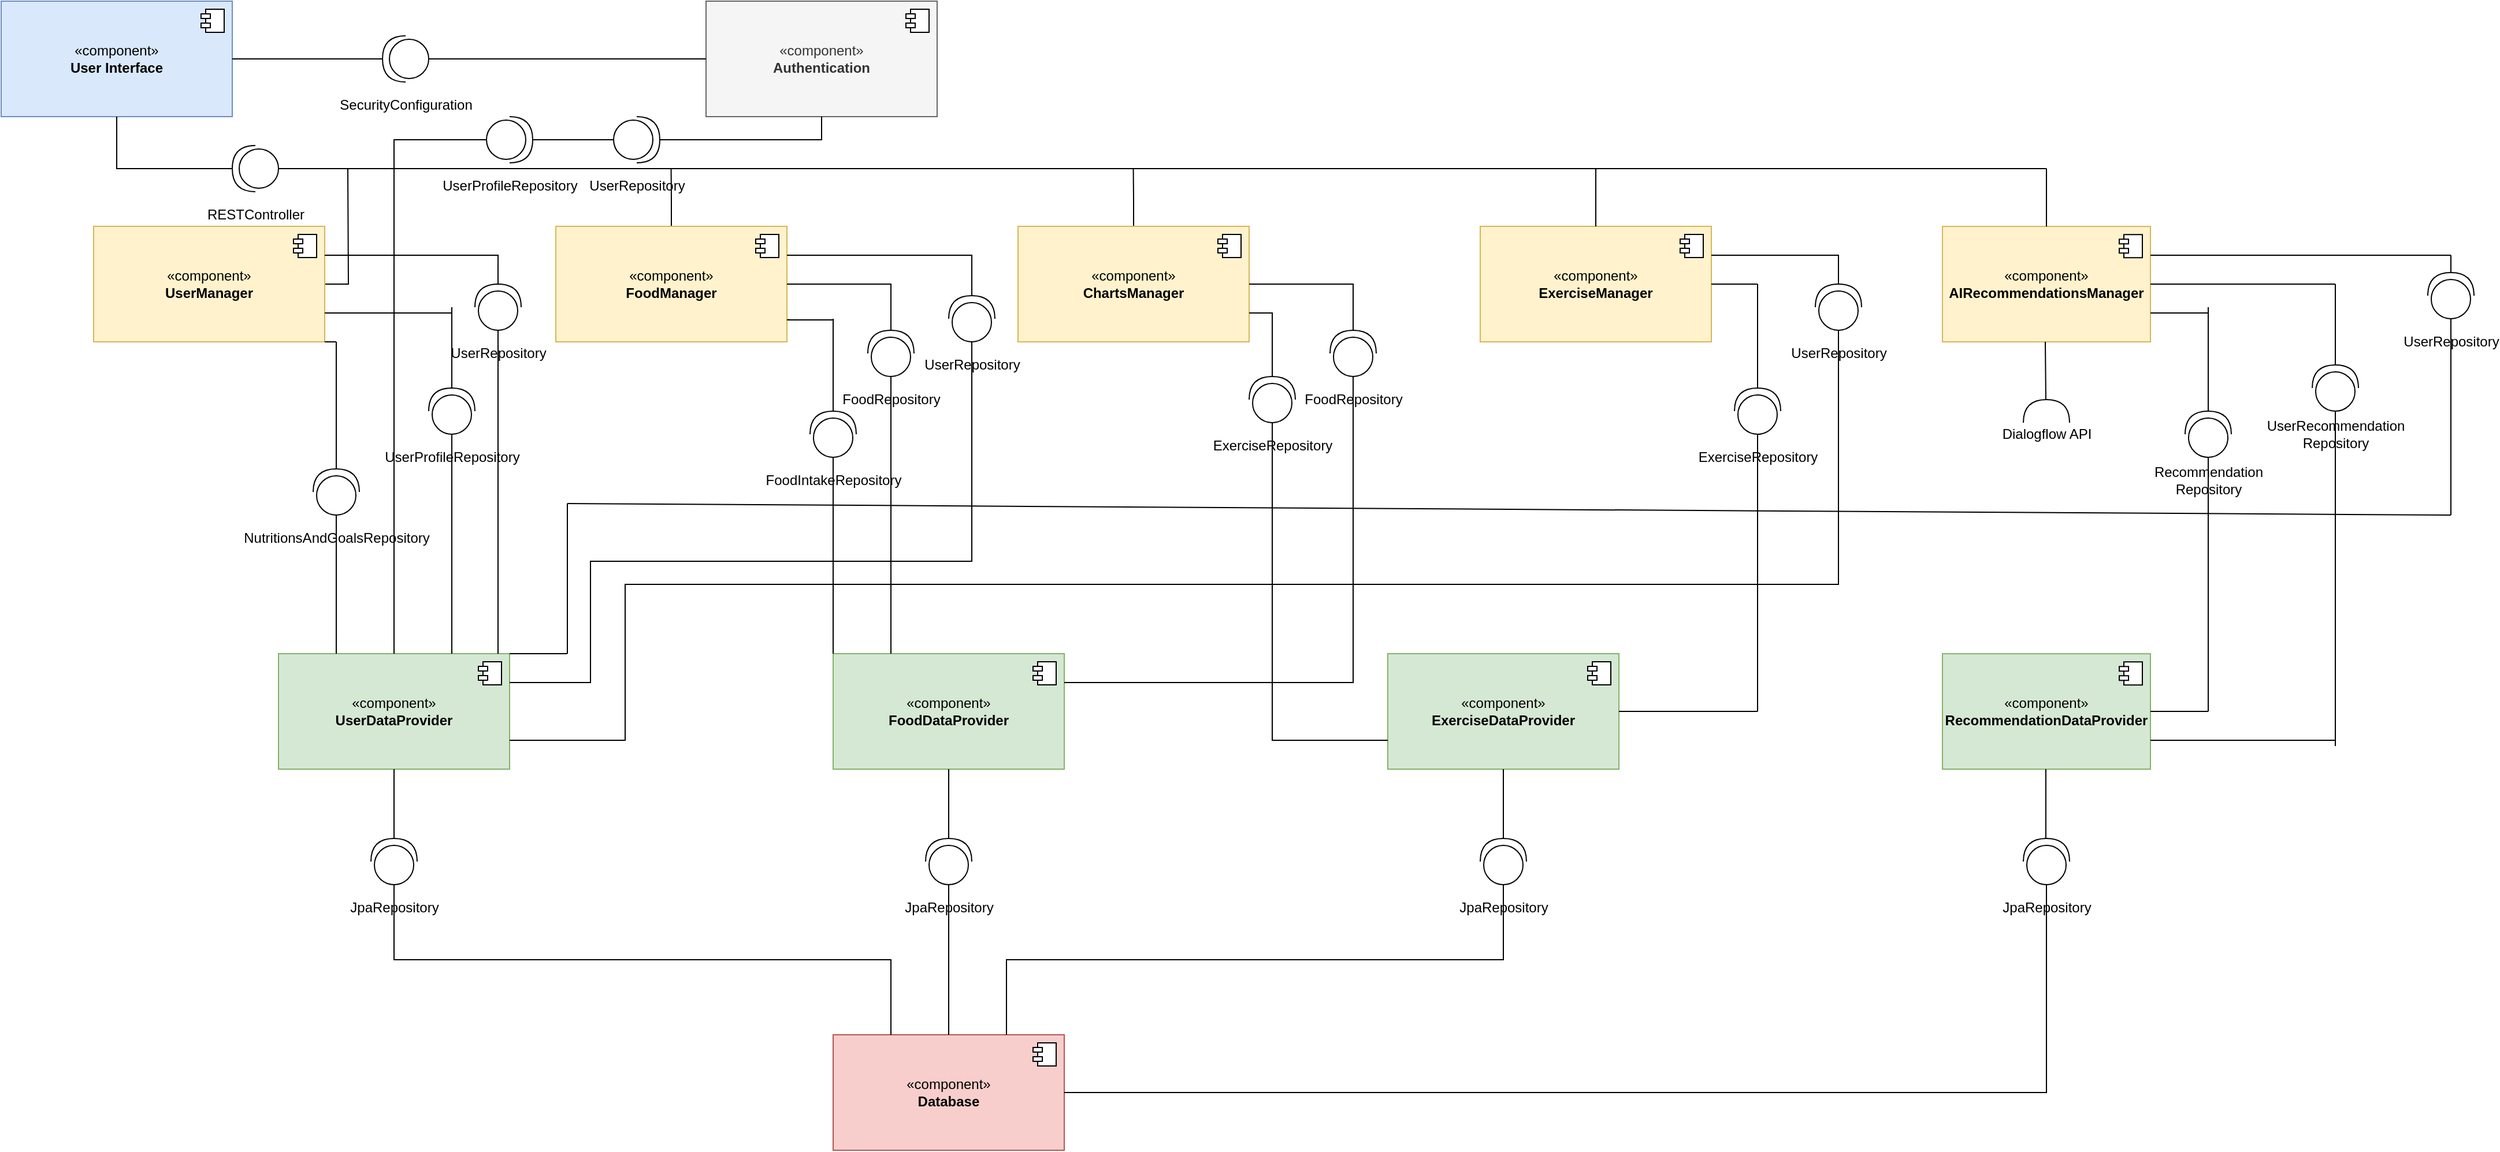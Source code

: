 <mxfile version="26.2.5">
  <diagram id="W-_S0TgXM_Pne7oA69qr" name="Page-1">
    <mxGraphModel dx="1740" dy="892" grid="1" gridSize="10" guides="1" tooltips="1" connect="1" arrows="1" fold="1" page="1" pageScale="1" pageWidth="850" pageHeight="1100" math="0" shadow="0">
      <root>
        <mxCell id="0" />
        <mxCell id="1" parent="0" />
        <mxCell id="nU1_TpeF0YKuHkKU2EZd-1" value="«component»&lt;br&gt;&lt;b&gt;User Interface&lt;br&gt;&lt;/b&gt;" style="html=1;dropTarget=0;whiteSpace=wrap;fillColor=#dae8fc;strokeColor=#6c8ebf;" parent="1" vertex="1">
          <mxGeometry x="40" y="35" width="200" height="100" as="geometry" />
        </mxCell>
        <mxCell id="nU1_TpeF0YKuHkKU2EZd-2" value="" style="shape=module;jettyWidth=8;jettyHeight=4;" parent="nU1_TpeF0YKuHkKU2EZd-1" vertex="1">
          <mxGeometry x="1" width="20" height="20" relative="1" as="geometry">
            <mxPoint x="-27" y="7" as="offset" />
          </mxGeometry>
        </mxCell>
        <mxCell id="nU1_TpeF0YKuHkKU2EZd-3" value="«component»&lt;br&gt;&lt;b&gt;User&lt;/b&gt;&lt;b style=&quot;border-color: var(--border-color);&quot;&gt;DataProvider&lt;/b&gt;&lt;b&gt;&lt;br&gt;&lt;/b&gt;" style="html=1;dropTarget=0;whiteSpace=wrap;fillColor=#d5e8d4;strokeColor=#82b366;" parent="1" vertex="1">
          <mxGeometry x="280" y="600" width="200" height="100" as="geometry" />
        </mxCell>
        <mxCell id="nU1_TpeF0YKuHkKU2EZd-4" value="" style="shape=module;jettyWidth=8;jettyHeight=4;" parent="nU1_TpeF0YKuHkKU2EZd-3" vertex="1">
          <mxGeometry x="1" width="20" height="20" relative="1" as="geometry">
            <mxPoint x="-27" y="7" as="offset" />
          </mxGeometry>
        </mxCell>
        <mxCell id="nU1_TpeF0YKuHkKU2EZd-5" value="«component»&lt;br&gt;&lt;b style=&quot;border-color: var(--border-color);&quot;&gt;FoodDataProvider&lt;/b&gt;&lt;b&gt;&lt;br&gt;&lt;/b&gt;" style="html=1;dropTarget=0;whiteSpace=wrap;fillColor=#d5e8d4;strokeColor=#82b366;" parent="1" vertex="1">
          <mxGeometry x="760" y="600" width="200" height="100" as="geometry" />
        </mxCell>
        <mxCell id="nU1_TpeF0YKuHkKU2EZd-6" value="" style="shape=module;jettyWidth=8;jettyHeight=4;" parent="nU1_TpeF0YKuHkKU2EZd-5" vertex="1">
          <mxGeometry x="1" width="20" height="20" relative="1" as="geometry">
            <mxPoint x="-27" y="7" as="offset" />
          </mxGeometry>
        </mxCell>
        <mxCell id="nU1_TpeF0YKuHkKU2EZd-7" value="«component»&lt;br&gt;&lt;b style=&quot;border-color: var(--border-color);&quot;&gt;ExerciseDataProvider&lt;/b&gt;&lt;b&gt;&lt;br&gt;&lt;/b&gt;" style="html=1;dropTarget=0;whiteSpace=wrap;fillColor=#d5e8d4;strokeColor=#82b366;" parent="1" vertex="1">
          <mxGeometry x="1240" y="600" width="200" height="100" as="geometry" />
        </mxCell>
        <mxCell id="nU1_TpeF0YKuHkKU2EZd-8" value="" style="shape=module;jettyWidth=8;jettyHeight=4;" parent="nU1_TpeF0YKuHkKU2EZd-7" vertex="1">
          <mxGeometry x="1" width="20" height="20" relative="1" as="geometry">
            <mxPoint x="-27" y="7" as="offset" />
          </mxGeometry>
        </mxCell>
        <mxCell id="nU1_TpeF0YKuHkKU2EZd-9" value="«component»&lt;br&gt;&lt;b&gt;Database&lt;br&gt;&lt;/b&gt;" style="html=1;dropTarget=0;whiteSpace=wrap;fillColor=#f8cecc;strokeColor=#b85450;" parent="1" vertex="1">
          <mxGeometry x="760" y="930" width="200" height="100" as="geometry" />
        </mxCell>
        <mxCell id="nU1_TpeF0YKuHkKU2EZd-10" value="" style="shape=module;jettyWidth=8;jettyHeight=4;" parent="nU1_TpeF0YKuHkKU2EZd-9" vertex="1">
          <mxGeometry x="1" width="20" height="20" relative="1" as="geometry">
            <mxPoint x="-27" y="7" as="offset" />
          </mxGeometry>
        </mxCell>
        <mxCell id="nU1_TpeF0YKuHkKU2EZd-11" style="edgeStyle=orthogonalEdgeStyle;rounded=0;orthogonalLoop=1;jettySize=auto;html=1;exitX=1;exitY=0.5;exitDx=0;exitDy=0;endArrow=none;endFill=0;" parent="1" source="nU1_TpeF0YKuHkKU2EZd-12" edge="1">
          <mxGeometry relative="1" as="geometry">
            <mxPoint x="340" y="180" as="targetPoint" />
          </mxGeometry>
        </mxCell>
        <mxCell id="nU1_TpeF0YKuHkKU2EZd-12" value="«component»&lt;br&gt;&lt;b&gt;UserManager&lt;br&gt;&lt;/b&gt;" style="html=1;dropTarget=0;whiteSpace=wrap;fillColor=#fff2cc;strokeColor=#d6b656;" parent="1" vertex="1">
          <mxGeometry x="120" y="230" width="200" height="100" as="geometry" />
        </mxCell>
        <mxCell id="nU1_TpeF0YKuHkKU2EZd-13" value="" style="shape=module;jettyWidth=8;jettyHeight=4;" parent="nU1_TpeF0YKuHkKU2EZd-12" vertex="1">
          <mxGeometry x="1" width="20" height="20" relative="1" as="geometry">
            <mxPoint x="-27" y="7" as="offset" />
          </mxGeometry>
        </mxCell>
        <mxCell id="nU1_TpeF0YKuHkKU2EZd-14" style="edgeStyle=orthogonalEdgeStyle;rounded=0;orthogonalLoop=1;jettySize=auto;html=1;exitX=0.5;exitY=0;exitDx=0;exitDy=0;endArrow=none;endFill=0;" parent="1" source="nU1_TpeF0YKuHkKU2EZd-15" edge="1">
          <mxGeometry relative="1" as="geometry">
            <mxPoint x="619.769" y="180" as="targetPoint" />
          </mxGeometry>
        </mxCell>
        <mxCell id="nU1_TpeF0YKuHkKU2EZd-15" value="«component»&lt;br&gt;&lt;b&gt;FoodManager&lt;br&gt;&lt;/b&gt;" style="html=1;dropTarget=0;whiteSpace=wrap;fillColor=#fff2cc;strokeColor=#d6b656;" parent="1" vertex="1">
          <mxGeometry x="520" y="230" width="200" height="100" as="geometry" />
        </mxCell>
        <mxCell id="nU1_TpeF0YKuHkKU2EZd-16" value="" style="shape=module;jettyWidth=8;jettyHeight=4;" parent="nU1_TpeF0YKuHkKU2EZd-15" vertex="1">
          <mxGeometry x="1" width="20" height="20" relative="1" as="geometry">
            <mxPoint x="-27" y="7" as="offset" />
          </mxGeometry>
        </mxCell>
        <mxCell id="nU1_TpeF0YKuHkKU2EZd-17" style="edgeStyle=orthogonalEdgeStyle;rounded=0;orthogonalLoop=1;jettySize=auto;html=1;exitX=0.5;exitY=0;exitDx=0;exitDy=0;endArrow=none;endFill=0;" parent="1" source="nU1_TpeF0YKuHkKU2EZd-18" edge="1">
          <mxGeometry relative="1" as="geometry">
            <mxPoint x="1019.769" y="180" as="targetPoint" />
          </mxGeometry>
        </mxCell>
        <mxCell id="nU1_TpeF0YKuHkKU2EZd-18" value="«component»&lt;br&gt;&lt;b&gt;ChartsManager&lt;br&gt;&lt;/b&gt;" style="html=1;dropTarget=0;whiteSpace=wrap;fillColor=#fff2cc;strokeColor=#d6b656;" parent="1" vertex="1">
          <mxGeometry x="920" y="230" width="200" height="100" as="geometry" />
        </mxCell>
        <mxCell id="nU1_TpeF0YKuHkKU2EZd-19" value="" style="shape=module;jettyWidth=8;jettyHeight=4;" parent="nU1_TpeF0YKuHkKU2EZd-18" vertex="1">
          <mxGeometry x="1" width="20" height="20" relative="1" as="geometry">
            <mxPoint x="-27" y="7" as="offset" />
          </mxGeometry>
        </mxCell>
        <mxCell id="nU1_TpeF0YKuHkKU2EZd-20" value="«component»&lt;br&gt;&lt;b&gt;Authentication&lt;/b&gt;" style="html=1;dropTarget=0;whiteSpace=wrap;fillColor=#f5f5f5;strokeColor=#666666;fontColor=#333333;" parent="1" vertex="1">
          <mxGeometry x="650" y="35" width="200" height="100" as="geometry" />
        </mxCell>
        <mxCell id="nU1_TpeF0YKuHkKU2EZd-21" value="" style="shape=module;jettyWidth=8;jettyHeight=4;" parent="nU1_TpeF0YKuHkKU2EZd-20" vertex="1">
          <mxGeometry x="1" width="20" height="20" relative="1" as="geometry">
            <mxPoint x="-27" y="7" as="offset" />
          </mxGeometry>
        </mxCell>
        <mxCell id="nU1_TpeF0YKuHkKU2EZd-22" style="edgeStyle=orthogonalEdgeStyle;rounded=0;orthogonalLoop=1;jettySize=auto;html=1;exitX=0;exitY=0.5;exitDx=0;exitDy=0;exitPerimeter=0;entryX=0;entryY=0.5;entryDx=0;entryDy=0;endArrow=none;endFill=0;" parent="1" source="nU1_TpeF0YKuHkKU2EZd-23" target="nU1_TpeF0YKuHkKU2EZd-20" edge="1">
          <mxGeometry relative="1" as="geometry" />
        </mxCell>
        <mxCell id="nU1_TpeF0YKuHkKU2EZd-23" value="SecurityConfiguration" style="shape=providedRequiredInterface;html=1;verticalLabelPosition=bottom;sketch=0;direction=west;" parent="1" vertex="1">
          <mxGeometry x="370" y="65" width="40" height="40" as="geometry" />
        </mxCell>
        <mxCell id="nU1_TpeF0YKuHkKU2EZd-24" style="edgeStyle=orthogonalEdgeStyle;rounded=0;orthogonalLoop=1;jettySize=auto;html=1;exitX=0;exitY=0.5;exitDx=0;exitDy=0;exitPerimeter=0;entryX=0.5;entryY=0;entryDx=0;entryDy=0;endArrow=none;endFill=0;" parent="1" source="vyBnBwg3nhQPAixjaT0t-22" target="nU1_TpeF0YKuHkKU2EZd-3" edge="1">
          <mxGeometry relative="1" as="geometry" />
        </mxCell>
        <mxCell id="nU1_TpeF0YKuHkKU2EZd-25" value="UserRepository" style="shape=providedRequiredInterface;html=1;verticalLabelPosition=bottom;sketch=0;direction=east;" parent="1" vertex="1">
          <mxGeometry x="570" y="135" width="40" height="40" as="geometry" />
        </mxCell>
        <mxCell id="nU1_TpeF0YKuHkKU2EZd-26" style="edgeStyle=orthogonalEdgeStyle;rounded=0;orthogonalLoop=1;jettySize=auto;html=1;exitX=1;exitY=0.5;exitDx=0;exitDy=0;exitPerimeter=0;entryX=1;entryY=0.25;entryDx=0;entryDy=0;endArrow=none;endFill=0;startArrow=none;startFill=0;" parent="1" source="nU1_TpeF0YKuHkKU2EZd-27" target="nU1_TpeF0YKuHkKU2EZd-12" edge="1">
          <mxGeometry relative="1" as="geometry" />
        </mxCell>
        <mxCell id="nU1_TpeF0YKuHkKU2EZd-27" value="UserRepository" style="shape=providedRequiredInterface;html=1;verticalLabelPosition=bottom;sketch=0;direction=north;" parent="1" vertex="1">
          <mxGeometry x="450" y="280" width="40" height="40" as="geometry" />
        </mxCell>
        <mxCell id="nU1_TpeF0YKuHkKU2EZd-31" style="edgeStyle=orthogonalEdgeStyle;rounded=0;orthogonalLoop=1;jettySize=auto;html=1;exitX=1;exitY=0.5;exitDx=0;exitDy=0;exitPerimeter=0;entryX=1;entryY=0.25;entryDx=0;entryDy=0;endArrow=none;endFill=0;startArrow=none;startFill=0;" parent="1" source="nU1_TpeF0YKuHkKU2EZd-33" target="nU1_TpeF0YKuHkKU2EZd-15" edge="1">
          <mxGeometry relative="1" as="geometry" />
        </mxCell>
        <mxCell id="nU1_TpeF0YKuHkKU2EZd-32" style="edgeStyle=orthogonalEdgeStyle;rounded=0;orthogonalLoop=1;jettySize=auto;html=1;exitX=0;exitY=0.5;exitDx=0;exitDy=0;exitPerimeter=0;entryX=1;entryY=0.25;entryDx=0;entryDy=0;endArrow=none;endFill=0;" parent="1" source="nU1_TpeF0YKuHkKU2EZd-33" target="nU1_TpeF0YKuHkKU2EZd-3" edge="1">
          <mxGeometry relative="1" as="geometry">
            <Array as="points">
              <mxPoint x="880" y="520" />
              <mxPoint x="550" y="520" />
              <mxPoint x="550" y="625" />
            </Array>
          </mxGeometry>
        </mxCell>
        <mxCell id="nU1_TpeF0YKuHkKU2EZd-33" value="UserRepository" style="shape=providedRequiredInterface;html=1;verticalLabelPosition=bottom;sketch=0;direction=north;" parent="1" vertex="1">
          <mxGeometry x="860" y="290" width="40" height="40" as="geometry" />
        </mxCell>
        <mxCell id="nU1_TpeF0YKuHkKU2EZd-34" style="edgeStyle=orthogonalEdgeStyle;rounded=0;orthogonalLoop=1;jettySize=auto;html=1;exitX=1;exitY=0.5;exitDx=0;exitDy=0;exitPerimeter=0;entryX=1;entryY=0.5;entryDx=0;entryDy=0;endArrow=none;endFill=0;startArrow=none;startFill=0;" parent="1" source="nU1_TpeF0YKuHkKU2EZd-36" target="nU1_TpeF0YKuHkKU2EZd-15" edge="1">
          <mxGeometry relative="1" as="geometry" />
        </mxCell>
        <mxCell id="nU1_TpeF0YKuHkKU2EZd-35" style="edgeStyle=orthogonalEdgeStyle;rounded=0;orthogonalLoop=1;jettySize=auto;html=1;exitX=0;exitY=0.5;exitDx=0;exitDy=0;exitPerimeter=0;entryX=0.25;entryY=0;entryDx=0;entryDy=0;endArrow=none;endFill=0;" parent="1" source="nU1_TpeF0YKuHkKU2EZd-36" target="nU1_TpeF0YKuHkKU2EZd-5" edge="1">
          <mxGeometry relative="1" as="geometry" />
        </mxCell>
        <mxCell id="nU1_TpeF0YKuHkKU2EZd-36" value="FoodRepository" style="shape=providedRequiredInterface;html=1;verticalLabelPosition=bottom;sketch=0;direction=north;" parent="1" vertex="1">
          <mxGeometry x="790" y="320" width="40" height="40" as="geometry" />
        </mxCell>
        <mxCell id="nU1_TpeF0YKuHkKU2EZd-43" style="edgeStyle=orthogonalEdgeStyle;rounded=0;orthogonalLoop=1;jettySize=auto;html=1;exitX=1;exitY=0.5;exitDx=0;exitDy=0;exitPerimeter=0;entryX=1;entryY=0.5;entryDx=0;entryDy=0;endArrow=none;endFill=0;" parent="1" source="nU1_TpeF0YKuHkKU2EZd-45" target="nU1_TpeF0YKuHkKU2EZd-18" edge="1">
          <mxGeometry relative="1" as="geometry" />
        </mxCell>
        <mxCell id="nU1_TpeF0YKuHkKU2EZd-44" style="edgeStyle=orthogonalEdgeStyle;rounded=0;orthogonalLoop=1;jettySize=auto;html=1;exitX=0;exitY=0.5;exitDx=0;exitDy=0;exitPerimeter=0;entryX=1;entryY=0.25;entryDx=0;entryDy=0;endArrow=none;endFill=0;" parent="1" source="nU1_TpeF0YKuHkKU2EZd-45" target="nU1_TpeF0YKuHkKU2EZd-5" edge="1">
          <mxGeometry relative="1" as="geometry" />
        </mxCell>
        <mxCell id="nU1_TpeF0YKuHkKU2EZd-45" value="FoodRepository" style="shape=providedRequiredInterface;html=1;verticalLabelPosition=bottom;sketch=0;direction=north;" parent="1" vertex="1">
          <mxGeometry x="1190" y="320" width="40" height="40" as="geometry" />
        </mxCell>
        <mxCell id="nU1_TpeF0YKuHkKU2EZd-46" style="edgeStyle=orthogonalEdgeStyle;rounded=0;orthogonalLoop=1;jettySize=auto;html=1;exitX=1;exitY=0.5;exitDx=0;exitDy=0;exitPerimeter=0;entryX=1;entryY=0.75;entryDx=0;entryDy=0;endArrow=none;endFill=0;" parent="1" source="nU1_TpeF0YKuHkKU2EZd-48" target="nU1_TpeF0YKuHkKU2EZd-18" edge="1">
          <mxGeometry relative="1" as="geometry">
            <Array as="points">
              <mxPoint x="1140" y="305" />
            </Array>
          </mxGeometry>
        </mxCell>
        <mxCell id="nU1_TpeF0YKuHkKU2EZd-47" style="edgeStyle=orthogonalEdgeStyle;rounded=0;orthogonalLoop=1;jettySize=auto;html=1;exitX=0;exitY=0.5;exitDx=0;exitDy=0;exitPerimeter=0;entryX=0;entryY=0.75;entryDx=0;entryDy=0;endArrow=none;endFill=0;" parent="1" source="nU1_TpeF0YKuHkKU2EZd-48" target="nU1_TpeF0YKuHkKU2EZd-7" edge="1">
          <mxGeometry relative="1" as="geometry">
            <Array as="points">
              <mxPoint x="1140" y="675" />
            </Array>
          </mxGeometry>
        </mxCell>
        <mxCell id="nU1_TpeF0YKuHkKU2EZd-48" value="ExerciseRepository" style="shape=providedRequiredInterface;html=1;verticalLabelPosition=bottom;sketch=0;direction=north;" parent="1" vertex="1">
          <mxGeometry x="1120" y="360" width="40" height="40" as="geometry" />
        </mxCell>
        <mxCell id="nU1_TpeF0YKuHkKU2EZd-49" style="edgeStyle=orthogonalEdgeStyle;rounded=0;orthogonalLoop=1;jettySize=auto;html=1;exitX=1;exitY=0.5;exitDx=0;exitDy=0;exitPerimeter=0;entryX=0.5;entryY=1;entryDx=0;entryDy=0;endArrow=none;endFill=0;" parent="1" source="nU1_TpeF0YKuHkKU2EZd-51" target="nU1_TpeF0YKuHkKU2EZd-3" edge="1">
          <mxGeometry relative="1" as="geometry" />
        </mxCell>
        <mxCell id="nU1_TpeF0YKuHkKU2EZd-50" style="edgeStyle=orthogonalEdgeStyle;rounded=0;orthogonalLoop=1;jettySize=auto;html=1;exitX=0;exitY=0.5;exitDx=0;exitDy=0;exitPerimeter=0;entryX=0.25;entryY=0;entryDx=0;entryDy=0;endArrow=none;endFill=0;" parent="1" source="nU1_TpeF0YKuHkKU2EZd-51" target="nU1_TpeF0YKuHkKU2EZd-9" edge="1">
          <mxGeometry relative="1" as="geometry" />
        </mxCell>
        <mxCell id="nU1_TpeF0YKuHkKU2EZd-51" value="JpaRepository" style="shape=providedRequiredInterface;html=1;verticalLabelPosition=bottom;sketch=0;direction=north;" parent="1" vertex="1">
          <mxGeometry x="360" y="760" width="40" height="40" as="geometry" />
        </mxCell>
        <mxCell id="nU1_TpeF0YKuHkKU2EZd-52" style="edgeStyle=orthogonalEdgeStyle;rounded=0;orthogonalLoop=1;jettySize=auto;html=1;exitX=1;exitY=0.5;exitDx=0;exitDy=0;exitPerimeter=0;entryX=0.5;entryY=1;entryDx=0;entryDy=0;endArrow=none;endFill=0;" parent="1" source="nU1_TpeF0YKuHkKU2EZd-54" target="nU1_TpeF0YKuHkKU2EZd-5" edge="1">
          <mxGeometry relative="1" as="geometry" />
        </mxCell>
        <mxCell id="nU1_TpeF0YKuHkKU2EZd-53" style="edgeStyle=orthogonalEdgeStyle;rounded=0;orthogonalLoop=1;jettySize=auto;html=1;exitX=0;exitY=0.5;exitDx=0;exitDy=0;exitPerimeter=0;entryX=0.5;entryY=0;entryDx=0;entryDy=0;endArrow=none;endFill=0;" parent="1" source="nU1_TpeF0YKuHkKU2EZd-54" target="nU1_TpeF0YKuHkKU2EZd-9" edge="1">
          <mxGeometry relative="1" as="geometry" />
        </mxCell>
        <mxCell id="nU1_TpeF0YKuHkKU2EZd-54" value="JpaRepository" style="shape=providedRequiredInterface;html=1;verticalLabelPosition=bottom;sketch=0;direction=north;" parent="1" vertex="1">
          <mxGeometry x="840" y="760" width="40" height="40" as="geometry" />
        </mxCell>
        <mxCell id="nU1_TpeF0YKuHkKU2EZd-55" style="edgeStyle=orthogonalEdgeStyle;rounded=0;orthogonalLoop=1;jettySize=auto;html=1;exitX=1;exitY=0.5;exitDx=0;exitDy=0;exitPerimeter=0;entryX=0.5;entryY=1;entryDx=0;entryDy=0;endArrow=none;endFill=0;" parent="1" source="nU1_TpeF0YKuHkKU2EZd-57" target="nU1_TpeF0YKuHkKU2EZd-7" edge="1">
          <mxGeometry relative="1" as="geometry" />
        </mxCell>
        <mxCell id="nU1_TpeF0YKuHkKU2EZd-56" style="edgeStyle=orthogonalEdgeStyle;rounded=0;orthogonalLoop=1;jettySize=auto;html=1;exitX=0;exitY=0.5;exitDx=0;exitDy=0;exitPerimeter=0;entryX=0.75;entryY=0;entryDx=0;entryDy=0;endArrow=none;endFill=0;" parent="1" source="nU1_TpeF0YKuHkKU2EZd-57" target="nU1_TpeF0YKuHkKU2EZd-9" edge="1">
          <mxGeometry relative="1" as="geometry" />
        </mxCell>
        <mxCell id="nU1_TpeF0YKuHkKU2EZd-57" value="JpaRepository" style="shape=providedRequiredInterface;html=1;verticalLabelPosition=bottom;sketch=0;direction=north;" parent="1" vertex="1">
          <mxGeometry x="1320" y="760" width="40" height="40" as="geometry" />
        </mxCell>
        <mxCell id="nU1_TpeF0YKuHkKU2EZd-58" value="«component»&lt;br&gt;&lt;b&gt;ExerciseManager&lt;br&gt;&lt;/b&gt;" style="html=1;dropTarget=0;whiteSpace=wrap;fillColor=#fff2cc;strokeColor=#d6b656;" parent="1" vertex="1">
          <mxGeometry x="1320" y="230" width="200" height="100" as="geometry" />
        </mxCell>
        <mxCell id="nU1_TpeF0YKuHkKU2EZd-59" value="" style="shape=module;jettyWidth=8;jettyHeight=4;" parent="nU1_TpeF0YKuHkKU2EZd-58" vertex="1">
          <mxGeometry x="1" width="20" height="20" relative="1" as="geometry">
            <mxPoint x="-27" y="7" as="offset" />
          </mxGeometry>
        </mxCell>
        <mxCell id="nU1_TpeF0YKuHkKU2EZd-62" style="edgeStyle=orthogonalEdgeStyle;rounded=0;orthogonalLoop=1;jettySize=auto;html=1;exitX=1;exitY=0.5;exitDx=0;exitDy=0;entryX=1;entryY=0.5;entryDx=0;entryDy=0;entryPerimeter=0;endArrow=none;endFill=0;" parent="1" source="nU1_TpeF0YKuHkKU2EZd-1" target="nU1_TpeF0YKuHkKU2EZd-23" edge="1">
          <mxGeometry relative="1" as="geometry" />
        </mxCell>
        <mxCell id="nU1_TpeF0YKuHkKU2EZd-63" style="edgeStyle=orthogonalEdgeStyle;rounded=0;orthogonalLoop=1;jettySize=auto;html=1;exitX=0.5;exitY=1;exitDx=0;exitDy=0;entryX=1;entryY=0.5;entryDx=0;entryDy=0;entryPerimeter=0;endArrow=none;endFill=0;" parent="1" source="nU1_TpeF0YKuHkKU2EZd-20" target="nU1_TpeF0YKuHkKU2EZd-25" edge="1">
          <mxGeometry relative="1" as="geometry" />
        </mxCell>
        <mxCell id="nU1_TpeF0YKuHkKU2EZd-64" style="edgeStyle=orthogonalEdgeStyle;rounded=0;orthogonalLoop=1;jettySize=auto;html=1;exitX=1;exitY=0.5;exitDx=0;exitDy=0;exitPerimeter=0;entryX=1;entryY=0.25;entryDx=0;entryDy=0;endArrow=none;endFill=0;" parent="1" source="nU1_TpeF0YKuHkKU2EZd-66" target="nU1_TpeF0YKuHkKU2EZd-58" edge="1">
          <mxGeometry relative="1" as="geometry" />
        </mxCell>
        <mxCell id="nU1_TpeF0YKuHkKU2EZd-65" style="edgeStyle=orthogonalEdgeStyle;rounded=0;orthogonalLoop=1;jettySize=auto;html=1;exitX=0;exitY=0.5;exitDx=0;exitDy=0;exitPerimeter=0;entryX=1;entryY=0.75;entryDx=0;entryDy=0;endArrow=none;endFill=0;" parent="1" source="nU1_TpeF0YKuHkKU2EZd-66" target="nU1_TpeF0YKuHkKU2EZd-3" edge="1">
          <mxGeometry relative="1" as="geometry">
            <Array as="points">
              <mxPoint x="1630" y="540" />
              <mxPoint x="580" y="540" />
              <mxPoint x="580" y="675" />
            </Array>
          </mxGeometry>
        </mxCell>
        <mxCell id="nU1_TpeF0YKuHkKU2EZd-66" value="UserRepository" style="shape=providedRequiredInterface;html=1;verticalLabelPosition=bottom;sketch=0;direction=north;" parent="1" vertex="1">
          <mxGeometry x="1610" y="280" width="40" height="40" as="geometry" />
        </mxCell>
        <mxCell id="nU1_TpeF0YKuHkKU2EZd-67" style="edgeStyle=orthogonalEdgeStyle;rounded=0;orthogonalLoop=1;jettySize=auto;html=1;exitX=0;exitY=0.5;exitDx=0;exitDy=0;exitPerimeter=0;entryX=0.95;entryY=0;entryDx=0;entryDy=0;entryPerimeter=0;endArrow=none;endFill=0;" parent="1" source="nU1_TpeF0YKuHkKU2EZd-27" target="nU1_TpeF0YKuHkKU2EZd-3" edge="1">
          <mxGeometry relative="1" as="geometry" />
        </mxCell>
        <mxCell id="nU1_TpeF0YKuHkKU2EZd-68" style="edgeStyle=orthogonalEdgeStyle;rounded=0;orthogonalLoop=1;jettySize=auto;html=1;exitX=1;exitY=0.5;exitDx=0;exitDy=0;exitPerimeter=0;entryX=0.5;entryY=1;entryDx=0;entryDy=0;endArrow=none;endFill=0;" parent="1" source="nU1_TpeF0YKuHkKU2EZd-70" target="nU1_TpeF0YKuHkKU2EZd-1" edge="1">
          <mxGeometry relative="1" as="geometry" />
        </mxCell>
        <mxCell id="nU1_TpeF0YKuHkKU2EZd-69" style="edgeStyle=orthogonalEdgeStyle;rounded=0;orthogonalLoop=1;jettySize=auto;html=1;exitX=0;exitY=0.5;exitDx=0;exitDy=0;exitPerimeter=0;endArrow=none;endFill=0;" parent="1" source="nU1_TpeF0YKuHkKU2EZd-70" target="nU1_TpeF0YKuHkKU2EZd-58" edge="1">
          <mxGeometry relative="1" as="geometry" />
        </mxCell>
        <mxCell id="nU1_TpeF0YKuHkKU2EZd-70" value="RESTController" style="shape=providedRequiredInterface;html=1;verticalLabelPosition=bottom;sketch=0;direction=west;" parent="1" vertex="1">
          <mxGeometry x="240" y="160" width="40" height="40" as="geometry" />
        </mxCell>
        <mxCell id="_98lHbs0qggw2ok6RAaR-1" value="«component»&lt;br&gt;&lt;b style=&quot;border-color: var(--border-color);&quot;&gt;RecommendationDataProvider&lt;/b&gt;&lt;b&gt;&lt;br&gt;&lt;/b&gt;" style="html=1;dropTarget=0;whiteSpace=wrap;fillColor=#d5e8d4;strokeColor=#82b366;" parent="1" vertex="1">
          <mxGeometry x="1720" y="600.069" width="180" height="99.926" as="geometry" />
        </mxCell>
        <mxCell id="_98lHbs0qggw2ok6RAaR-2" value="" style="shape=module;jettyWidth=8;jettyHeight=4;" parent="_98lHbs0qggw2ok6RAaR-1" vertex="1">
          <mxGeometry x="1" width="20" height="20" relative="1" as="geometry">
            <mxPoint x="-27" y="7" as="offset" />
          </mxGeometry>
        </mxCell>
        <mxCell id="_98lHbs0qggw2ok6RAaR-4" value="JpaRepository" style="shape=providedRequiredInterface;html=1;verticalLabelPosition=bottom;sketch=0;direction=north;" parent="1" vertex="1">
          <mxGeometry x="1790" y="760" width="40" height="40" as="geometry" />
        </mxCell>
        <mxCell id="_98lHbs0qggw2ok6RAaR-5" style="edgeStyle=orthogonalEdgeStyle;rounded=0;orthogonalLoop=1;jettySize=auto;html=1;exitX=1;exitY=0.5;exitDx=0;exitDy=0;exitPerimeter=0;entryX=0.5;entryY=1;entryDx=0;entryDy=0;endArrow=none;endFill=0;" parent="1" edge="1">
          <mxGeometry relative="1" as="geometry">
            <mxPoint x="1809.47" y="759.99" as="sourcePoint" />
            <mxPoint x="1809.47" y="699.99" as="targetPoint" />
          </mxGeometry>
        </mxCell>
        <mxCell id="_98lHbs0qggw2ok6RAaR-7" value="" style="endArrow=none;html=1;rounded=0;exitX=0;exitY=0.5;exitDx=0;exitDy=0;exitPerimeter=0;entryX=1;entryY=0.5;entryDx=0;entryDy=0;" parent="1" source="_98lHbs0qggw2ok6RAaR-4" target="nU1_TpeF0YKuHkKU2EZd-9" edge="1">
          <mxGeometry width="50" height="50" relative="1" as="geometry">
            <mxPoint x="1395" y="980" as="sourcePoint" />
            <mxPoint x="1445" y="930" as="targetPoint" />
            <Array as="points">
              <mxPoint x="1810" y="980" />
            </Array>
          </mxGeometry>
        </mxCell>
        <mxCell id="_98lHbs0qggw2ok6RAaR-8" value="«component»&lt;b&gt;&lt;br&gt;AIRecommendationsManager&lt;br&gt;&lt;/b&gt;" style="html=1;dropTarget=0;whiteSpace=wrap;fillColor=#fff2cc;strokeColor=#d6b656;" parent="1" vertex="1">
          <mxGeometry x="1720.003" y="230.076" width="180" height="99.926" as="geometry" />
        </mxCell>
        <mxCell id="_98lHbs0qggw2ok6RAaR-9" value="" style="shape=module;jettyWidth=8;jettyHeight=4;" parent="_98lHbs0qggw2ok6RAaR-8" vertex="1">
          <mxGeometry x="1" width="20" height="20" relative="1" as="geometry">
            <mxPoint x="-27" y="7" as="offset" />
          </mxGeometry>
        </mxCell>
        <mxCell id="_98lHbs0qggw2ok6RAaR-13" value="Dialogflow API" style="shape=requiredInterface;html=1;verticalLabelPosition=bottom;sketch=0;direction=north;rotation=0;" parent="1" vertex="1">
          <mxGeometry x="1790" y="380.02" width="40" height="19.96" as="geometry" />
        </mxCell>
        <mxCell id="_98lHbs0qggw2ok6RAaR-17" value="ExerciseRepository" style="shape=providedRequiredInterface;html=1;verticalLabelPosition=bottom;sketch=0;direction=north;" parent="1" vertex="1">
          <mxGeometry x="1540" y="370" width="40" height="40" as="geometry" />
        </mxCell>
        <mxCell id="_98lHbs0qggw2ok6RAaR-18" value="" style="endArrow=none;html=1;rounded=0;entryX=0;entryY=0.5;entryDx=0;entryDy=0;entryPerimeter=0;" parent="1" target="_98lHbs0qggw2ok6RAaR-17" edge="1">
          <mxGeometry width="50" height="50" relative="1" as="geometry">
            <mxPoint x="1560" y="650" as="sourcePoint" />
            <mxPoint x="1390" y="460" as="targetPoint" />
          </mxGeometry>
        </mxCell>
        <mxCell id="_98lHbs0qggw2ok6RAaR-19" value="" style="endArrow=none;html=1;rounded=0;exitX=1;exitY=0.5;exitDx=0;exitDy=0;" parent="1" source="nU1_TpeF0YKuHkKU2EZd-58" edge="1">
          <mxGeometry width="50" height="50" relative="1" as="geometry">
            <mxPoint x="1560" y="320" as="sourcePoint" />
            <mxPoint x="1560" y="280" as="targetPoint" />
          </mxGeometry>
        </mxCell>
        <mxCell id="_98lHbs0qggw2ok6RAaR-20" value="" style="endArrow=none;html=1;rounded=0;exitX=1;exitY=0.5;exitDx=0;exitDy=0;exitPerimeter=0;" parent="1" source="_98lHbs0qggw2ok6RAaR-17" edge="1">
          <mxGeometry width="50" height="50" relative="1" as="geometry">
            <mxPoint x="1510" y="370" as="sourcePoint" />
            <mxPoint x="1560" y="280" as="targetPoint" />
          </mxGeometry>
        </mxCell>
        <mxCell id="_98lHbs0qggw2ok6RAaR-21" value="" style="endArrow=none;html=1;rounded=0;exitX=1;exitY=0.5;exitDx=0;exitDy=0;" parent="1" source="nU1_TpeF0YKuHkKU2EZd-7" edge="1">
          <mxGeometry width="50" height="50" relative="1" as="geometry">
            <mxPoint x="1390" y="610" as="sourcePoint" />
            <mxPoint x="1560" y="650" as="targetPoint" />
          </mxGeometry>
        </mxCell>
        <mxCell id="_98lHbs0qggw2ok6RAaR-22" value="" style="endArrow=none;html=1;rounded=0;" parent="1" edge="1">
          <mxGeometry width="50" height="50" relative="1" as="geometry">
            <mxPoint x="1809.48" y="380" as="sourcePoint" />
            <mxPoint x="1809" y="330" as="targetPoint" />
          </mxGeometry>
        </mxCell>
        <mxCell id="_98lHbs0qggw2ok6RAaR-23" value="UserRepository" style="shape=providedRequiredInterface;html=1;verticalLabelPosition=bottom;sketch=0;direction=north;" parent="1" vertex="1">
          <mxGeometry x="2140" y="270" width="40" height="40" as="geometry" />
        </mxCell>
        <mxCell id="_98lHbs0qggw2ok6RAaR-26" value="Recommendation&lt;div&gt;Repository&lt;/div&gt;" style="shape=providedRequiredInterface;html=1;verticalLabelPosition=bottom;sketch=0;direction=north;" parent="1" vertex="1">
          <mxGeometry x="1930" y="390" width="40" height="40" as="geometry" />
        </mxCell>
        <mxCell id="_98lHbs0qggw2ok6RAaR-27" value="" style="endArrow=none;html=1;rounded=0;" parent="1" edge="1">
          <mxGeometry width="50" height="50" relative="1" as="geometry">
            <mxPoint x="1420" y="180" as="sourcePoint" />
            <mxPoint x="1810" y="180" as="targetPoint" />
          </mxGeometry>
        </mxCell>
        <mxCell id="_98lHbs0qggw2ok6RAaR-28" value="" style="endArrow=none;html=1;rounded=0;exitX=0.5;exitY=0;exitDx=0;exitDy=0;" parent="1" source="_98lHbs0qggw2ok6RAaR-8" edge="1">
          <mxGeometry width="50" height="50" relative="1" as="geometry">
            <mxPoint x="1800" y="210" as="sourcePoint" />
            <mxPoint x="1810" y="180" as="targetPoint" />
          </mxGeometry>
        </mxCell>
        <mxCell id="_98lHbs0qggw2ok6RAaR-30" value="" style="endArrow=none;html=1;rounded=0;exitX=1;exitY=0.25;exitDx=0;exitDy=0;" parent="1" source="_98lHbs0qggw2ok6RAaR-8" edge="1">
          <mxGeometry width="50" height="50" relative="1" as="geometry">
            <mxPoint x="1980" y="290" as="sourcePoint" />
            <mxPoint x="2160" y="255" as="targetPoint" />
          </mxGeometry>
        </mxCell>
        <mxCell id="_98lHbs0qggw2ok6RAaR-31" value="" style="endArrow=none;html=1;rounded=0;exitX=1;exitY=0.5;exitDx=0;exitDy=0;exitPerimeter=0;" parent="1" source="_98lHbs0qggw2ok6RAaR-23" edge="1">
          <mxGeometry width="50" height="50" relative="1" as="geometry">
            <mxPoint x="2110" y="305.04" as="sourcePoint" />
            <mxPoint x="2160" y="255.04" as="targetPoint" />
          </mxGeometry>
        </mxCell>
        <mxCell id="_98lHbs0qggw2ok6RAaR-33" value="" style="endArrow=none;html=1;rounded=0;exitX=1;exitY=0;exitDx=0;exitDy=0;" parent="1" source="nU1_TpeF0YKuHkKU2EZd-3" edge="1">
          <mxGeometry width="50" height="50" relative="1" as="geometry">
            <mxPoint x="630" y="640" as="sourcePoint" />
            <mxPoint x="530" y="600" as="targetPoint" />
          </mxGeometry>
        </mxCell>
        <mxCell id="_98lHbs0qggw2ok6RAaR-34" value="" style="endArrow=none;html=1;rounded=0;" parent="1" edge="1">
          <mxGeometry width="50" height="50" relative="1" as="geometry">
            <mxPoint x="530" y="600" as="sourcePoint" />
            <mxPoint x="530" y="470" as="targetPoint" />
          </mxGeometry>
        </mxCell>
        <mxCell id="_98lHbs0qggw2ok6RAaR-35" value="" style="endArrow=none;html=1;rounded=0;" parent="1" edge="1">
          <mxGeometry width="50" height="50" relative="1" as="geometry">
            <mxPoint x="530" y="470" as="sourcePoint" />
            <mxPoint x="2160" y="480" as="targetPoint" />
          </mxGeometry>
        </mxCell>
        <mxCell id="_98lHbs0qggw2ok6RAaR-36" value="" style="endArrow=none;html=1;rounded=0;" parent="1" target="_98lHbs0qggw2ok6RAaR-23" edge="1">
          <mxGeometry width="50" height="50" relative="1" as="geometry">
            <mxPoint x="2160" y="480" as="sourcePoint" />
            <mxPoint x="2210" y="349.98" as="targetPoint" />
          </mxGeometry>
        </mxCell>
        <mxCell id="_98lHbs0qggw2ok6RAaR-52" value="" style="endArrow=none;html=1;rounded=0;exitX=1;exitY=0.5;exitDx=0;exitDy=0;" parent="1" source="_98lHbs0qggw2ok6RAaR-1" edge="1">
          <mxGeometry width="50" height="50" relative="1" as="geometry">
            <mxPoint x="1970" y="640" as="sourcePoint" />
            <mxPoint x="1950" y="650" as="targetPoint" />
          </mxGeometry>
        </mxCell>
        <mxCell id="_98lHbs0qggw2ok6RAaR-53" value="" style="endArrow=none;html=1;rounded=0;entryX=0;entryY=0.5;entryDx=0;entryDy=0;entryPerimeter=0;" parent="1" target="_98lHbs0qggw2ok6RAaR-26" edge="1">
          <mxGeometry width="50" height="50" relative="1" as="geometry">
            <mxPoint x="1950" y="650" as="sourcePoint" />
            <mxPoint x="1970" y="490" as="targetPoint" />
          </mxGeometry>
        </mxCell>
        <mxCell id="_98lHbs0qggw2ok6RAaR-54" value="" style="endArrow=none;html=1;rounded=0;exitX=1;exitY=0.5;exitDx=0;exitDy=0;exitPerimeter=0;" parent="1" source="_98lHbs0qggw2ok6RAaR-26" edge="1">
          <mxGeometry width="50" height="50" relative="1" as="geometry">
            <mxPoint x="1930" y="360" as="sourcePoint" />
            <mxPoint x="1950" y="300" as="targetPoint" />
          </mxGeometry>
        </mxCell>
        <mxCell id="_98lHbs0qggw2ok6RAaR-55" value="" style="endArrow=none;html=1;rounded=0;exitX=1;exitY=0.75;exitDx=0;exitDy=0;" parent="1" source="_98lHbs0qggw2ok6RAaR-8" edge="1">
          <mxGeometry width="50" height="50" relative="1" as="geometry">
            <mxPoint x="1940" y="250" as="sourcePoint" />
            <mxPoint x="1950" y="305" as="targetPoint" />
          </mxGeometry>
        </mxCell>
        <mxCell id="vyBnBwg3nhQPAixjaT0t-4" value="UserProfileRepository" style="shape=providedRequiredInterface;html=1;verticalLabelPosition=bottom;sketch=0;direction=north;" vertex="1" parent="1">
          <mxGeometry x="410" y="370" width="40" height="40" as="geometry" />
        </mxCell>
        <mxCell id="vyBnBwg3nhQPAixjaT0t-5" value="" style="endArrow=none;html=1;rounded=0;entryX=0;entryY=0.5;entryDx=0;entryDy=0;entryPerimeter=0;exitX=0.75;exitY=0;exitDx=0;exitDy=0;" edge="1" parent="1" source="nU1_TpeF0YKuHkKU2EZd-3" target="vyBnBwg3nhQPAixjaT0t-4">
          <mxGeometry width="50" height="50" relative="1" as="geometry">
            <mxPoint x="390" y="540" as="sourcePoint" />
            <mxPoint x="440" y="490" as="targetPoint" />
          </mxGeometry>
        </mxCell>
        <mxCell id="vyBnBwg3nhQPAixjaT0t-6" value="" style="endArrow=none;html=1;rounded=0;exitX=1;exitY=0.75;exitDx=0;exitDy=0;" edge="1" parent="1" source="nU1_TpeF0YKuHkKU2EZd-12">
          <mxGeometry width="50" height="50" relative="1" as="geometry">
            <mxPoint x="425" y="270" as="sourcePoint" />
            <mxPoint x="430" y="305" as="targetPoint" />
          </mxGeometry>
        </mxCell>
        <mxCell id="vyBnBwg3nhQPAixjaT0t-7" value="" style="endArrow=none;html=1;rounded=0;exitX=1;exitY=0.5;exitDx=0;exitDy=0;exitPerimeter=0;" edge="1" parent="1" source="vyBnBwg3nhQPAixjaT0t-4">
          <mxGeometry width="50" height="50" relative="1" as="geometry">
            <mxPoint x="390" y="360" as="sourcePoint" />
            <mxPoint x="430" y="300" as="targetPoint" />
          </mxGeometry>
        </mxCell>
        <mxCell id="vyBnBwg3nhQPAixjaT0t-8" value="NutritionsAndGoalsRepository" style="shape=providedRequiredInterface;html=1;verticalLabelPosition=bottom;sketch=0;direction=north;" vertex="1" parent="1">
          <mxGeometry x="310" y="440" width="40" height="40" as="geometry" />
        </mxCell>
        <mxCell id="vyBnBwg3nhQPAixjaT0t-9" value="" style="endArrow=none;html=1;rounded=0;exitX=1;exitY=0.5;exitDx=0;exitDy=0;exitPerimeter=0;" edge="1" parent="1" source="vyBnBwg3nhQPAixjaT0t-8">
          <mxGeometry width="50" height="50" relative="1" as="geometry">
            <mxPoint x="315" y="390" as="sourcePoint" />
            <mxPoint x="330" y="330" as="targetPoint" />
          </mxGeometry>
        </mxCell>
        <mxCell id="vyBnBwg3nhQPAixjaT0t-10" value="" style="endArrow=none;html=1;rounded=0;exitX=0.25;exitY=0;exitDx=0;exitDy=0;entryX=0;entryY=0.5;entryDx=0;entryDy=0;entryPerimeter=0;" edge="1" parent="1" source="nU1_TpeF0YKuHkKU2EZd-3" target="vyBnBwg3nhQPAixjaT0t-8">
          <mxGeometry width="50" height="50" relative="1" as="geometry">
            <mxPoint x="310" y="580" as="sourcePoint" />
            <mxPoint x="360" y="530" as="targetPoint" />
          </mxGeometry>
        </mxCell>
        <mxCell id="vyBnBwg3nhQPAixjaT0t-11" value="" style="endArrow=none;html=1;rounded=0;exitX=1;exitY=1;exitDx=0;exitDy=0;" edge="1" parent="1" source="nU1_TpeF0YKuHkKU2EZd-12">
          <mxGeometry width="50" height="50" relative="1" as="geometry">
            <mxPoint x="500" y="460" as="sourcePoint" />
            <mxPoint x="330" y="330" as="targetPoint" />
          </mxGeometry>
        </mxCell>
        <mxCell id="vyBnBwg3nhQPAixjaT0t-13" value="FoodIntakeRepository" style="shape=providedRequiredInterface;html=1;verticalLabelPosition=bottom;sketch=0;direction=north;" vertex="1" parent="1">
          <mxGeometry x="740" y="390" width="40" height="40" as="geometry" />
        </mxCell>
        <mxCell id="vyBnBwg3nhQPAixjaT0t-14" value="" style="endArrow=none;html=1;rounded=0;exitX=0;exitY=0;exitDx=0;exitDy=0;entryX=0;entryY=0.5;entryDx=0;entryDy=0;entryPerimeter=0;" edge="1" parent="1" source="nU1_TpeF0YKuHkKU2EZd-5" target="vyBnBwg3nhQPAixjaT0t-13">
          <mxGeometry width="50" height="50" relative="1" as="geometry">
            <mxPoint x="660" y="450" as="sourcePoint" />
            <mxPoint x="710" y="400" as="targetPoint" />
          </mxGeometry>
        </mxCell>
        <mxCell id="vyBnBwg3nhQPAixjaT0t-15" value="" style="endArrow=none;html=1;rounded=0;exitX=1;exitY=0.5;exitDx=0;exitDy=0;exitPerimeter=0;" edge="1" parent="1" source="vyBnBwg3nhQPAixjaT0t-13">
          <mxGeometry width="50" height="50" relative="1" as="geometry">
            <mxPoint x="790" y="470" as="sourcePoint" />
            <mxPoint x="760" y="310" as="targetPoint" />
          </mxGeometry>
        </mxCell>
        <mxCell id="vyBnBwg3nhQPAixjaT0t-16" value="" style="endArrow=none;html=1;rounded=0;exitX=1.011;exitY=0.807;exitDx=0;exitDy=0;exitPerimeter=0;" edge="1" parent="1" source="nU1_TpeF0YKuHkKU2EZd-15">
          <mxGeometry width="50" height="50" relative="1" as="geometry">
            <mxPoint x="680" y="410" as="sourcePoint" />
            <mxPoint x="760" y="311" as="targetPoint" />
            <Array as="points">
              <mxPoint x="720" y="311" />
            </Array>
          </mxGeometry>
        </mxCell>
        <mxCell id="vyBnBwg3nhQPAixjaT0t-17" value="UserRecommendation&lt;div&gt;Repository&lt;/div&gt;" style="shape=providedRequiredInterface;html=1;verticalLabelPosition=bottom;sketch=0;direction=north;" vertex="1" parent="1">
          <mxGeometry x="2040" y="350" width="40" height="40" as="geometry" />
        </mxCell>
        <mxCell id="vyBnBwg3nhQPAixjaT0t-18" value="" style="endArrow=none;html=1;rounded=0;entryX=0;entryY=0.5;entryDx=0;entryDy=0;entryPerimeter=0;" edge="1" parent="1" target="vyBnBwg3nhQPAixjaT0t-17">
          <mxGeometry width="50" height="50" relative="1" as="geometry">
            <mxPoint x="2060" y="680" as="sourcePoint" />
            <mxPoint x="2090" y="560" as="targetPoint" />
          </mxGeometry>
        </mxCell>
        <mxCell id="vyBnBwg3nhQPAixjaT0t-19" value="" style="endArrow=none;html=1;rounded=0;exitX=1;exitY=0.75;exitDx=0;exitDy=0;" edge="1" parent="1" source="_98lHbs0qggw2ok6RAaR-1">
          <mxGeometry width="50" height="50" relative="1" as="geometry">
            <mxPoint x="1960" y="650" as="sourcePoint" />
            <mxPoint x="2060" y="675" as="targetPoint" />
          </mxGeometry>
        </mxCell>
        <mxCell id="vyBnBwg3nhQPAixjaT0t-20" value="" style="endArrow=none;html=1;rounded=0;exitX=1;exitY=0.5;exitDx=0;exitDy=0;" edge="1" parent="1" source="_98lHbs0qggw2ok6RAaR-8">
          <mxGeometry width="50" height="50" relative="1" as="geometry">
            <mxPoint x="2050" y="240" as="sourcePoint" />
            <mxPoint x="2060" y="280" as="targetPoint" />
          </mxGeometry>
        </mxCell>
        <mxCell id="vyBnBwg3nhQPAixjaT0t-21" value="" style="endArrow=none;html=1;rounded=0;exitX=1;exitY=0.5;exitDx=0;exitDy=0;exitPerimeter=0;" edge="1" parent="1" source="vyBnBwg3nhQPAixjaT0t-17">
          <mxGeometry width="50" height="50" relative="1" as="geometry">
            <mxPoint x="2070" y="360" as="sourcePoint" />
            <mxPoint x="2060" y="280" as="targetPoint" />
          </mxGeometry>
        </mxCell>
        <mxCell id="vyBnBwg3nhQPAixjaT0t-28" value="" style="edgeStyle=orthogonalEdgeStyle;rounded=0;orthogonalLoop=1;jettySize=auto;html=1;exitX=0;exitY=0.5;exitDx=0;exitDy=0;exitPerimeter=0;entryX=1;entryY=0.5;entryDx=0;entryDy=0;endArrow=none;endFill=0;entryPerimeter=0;" edge="1" parent="1" source="nU1_TpeF0YKuHkKU2EZd-25" target="vyBnBwg3nhQPAixjaT0t-22">
          <mxGeometry relative="1" as="geometry">
            <mxPoint x="570" y="155" as="sourcePoint" />
            <mxPoint x="380" y="600" as="targetPoint" />
          </mxGeometry>
        </mxCell>
        <mxCell id="vyBnBwg3nhQPAixjaT0t-22" value="UserProfileRepository" style="shape=providedRequiredInterface;html=1;verticalLabelPosition=bottom;sketch=0;direction=east;" vertex="1" parent="1">
          <mxGeometry x="460" y="135" width="40" height="40" as="geometry" />
        </mxCell>
      </root>
    </mxGraphModel>
  </diagram>
</mxfile>

